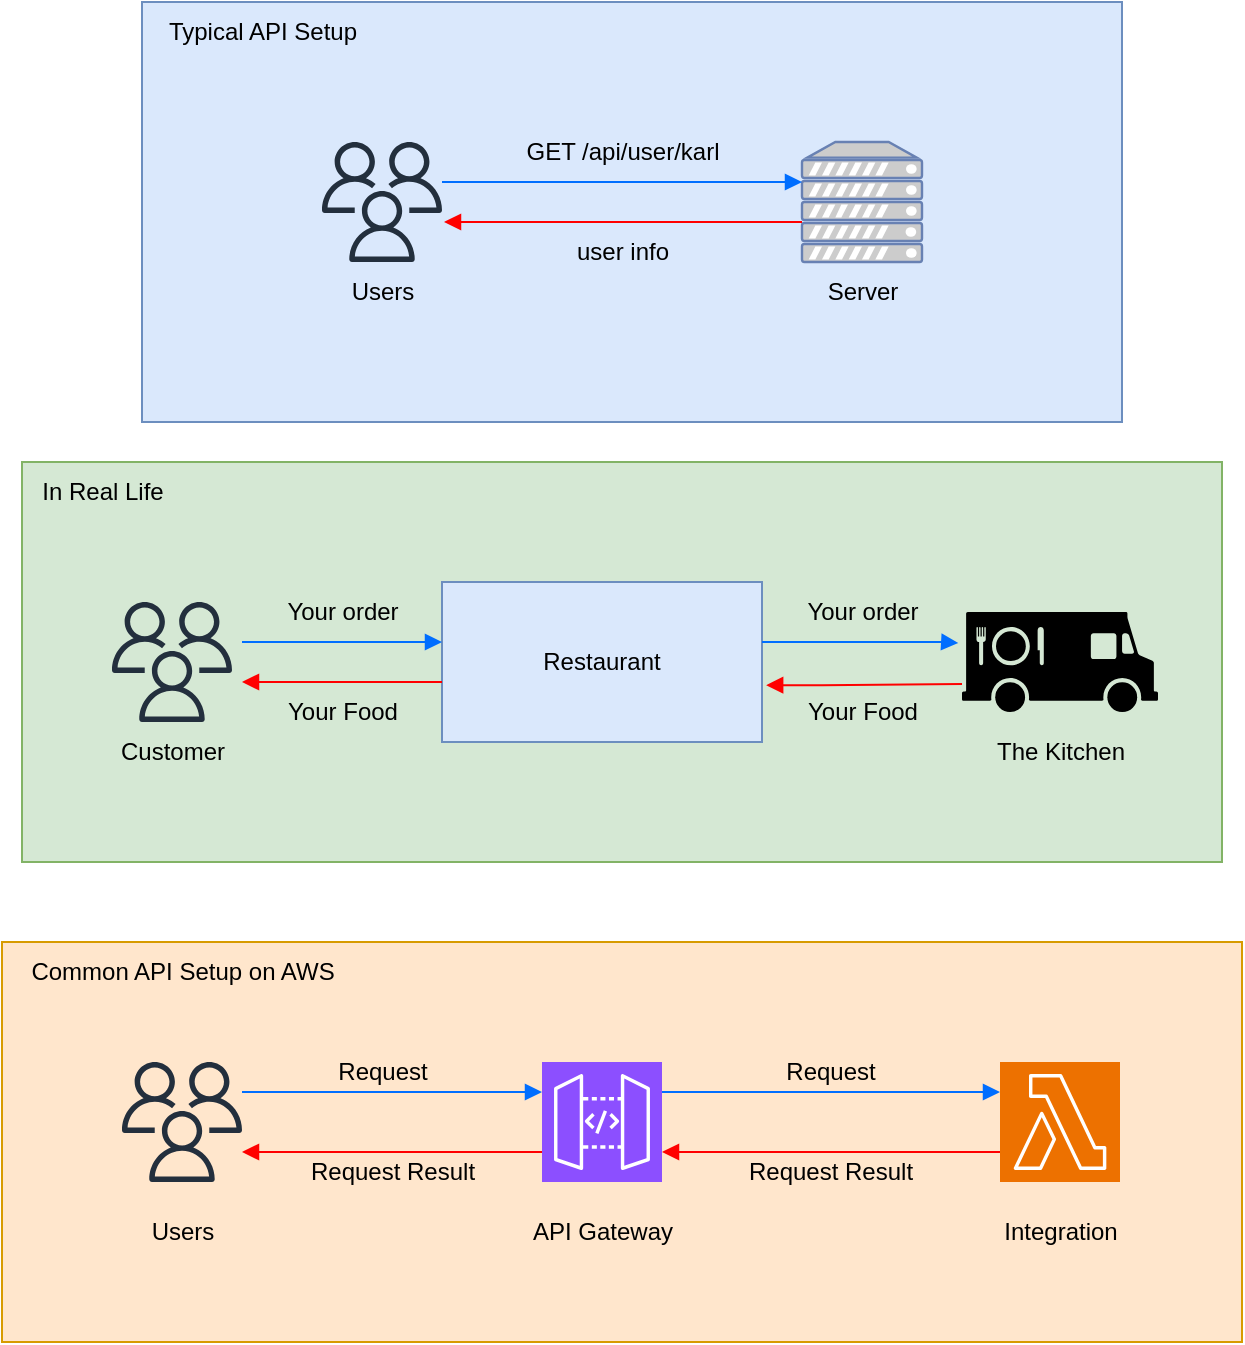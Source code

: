 <mxfile version="24.7.6">
  <diagram name="Page-1" id="B6rf_046fMDwO7NyP2-5">
    <mxGraphModel dx="1434" dy="772" grid="1" gridSize="10" guides="1" tooltips="1" connect="1" arrows="1" fold="1" page="1" pageScale="1" pageWidth="1169" pageHeight="827" math="0" shadow="0">
      <root>
        <mxCell id="0" />
        <mxCell id="1" parent="0" />
        <mxCell id="v3H9BZiMs6K0rQVqR06I-51" value="" style="rounded=0;whiteSpace=wrap;html=1;fillColor=#dae8fc;strokeColor=#6c8ebf;" vertex="1" parent="1">
          <mxGeometry x="250" y="130" width="490" height="210" as="geometry" />
        </mxCell>
        <mxCell id="v3H9BZiMs6K0rQVqR06I-37" value="" style="rounded=0;whiteSpace=wrap;html=1;fillColor=#ffe6cc;strokeColor=#d79b00;" vertex="1" parent="1">
          <mxGeometry x="180" y="600" width="620" height="200" as="geometry" />
        </mxCell>
        <mxCell id="v3H9BZiMs6K0rQVqR06I-16" value="" style="rounded=0;whiteSpace=wrap;html=1;fillColor=#d5e8d4;strokeColor=#82b366;" vertex="1" parent="1">
          <mxGeometry x="190" y="360" width="600" height="200" as="geometry" />
        </mxCell>
        <mxCell id="v3H9BZiMs6K0rQVqR06I-4" value="Restaurant" style="rounded=0;whiteSpace=wrap;html=1;fillColor=#dae8fc;strokeColor=#6c8ebf;" vertex="1" parent="1">
          <mxGeometry x="400" y="420" width="160" height="80" as="geometry" />
        </mxCell>
        <mxCell id="v3H9BZiMs6K0rQVqR06I-5" value="" style="shape=mxgraph.signs.food.food_truck;html=1;pointerEvents=1;fillColor=#000000;strokeColor=none;verticalLabelPosition=bottom;verticalAlign=top;align=center;" vertex="1" parent="1">
          <mxGeometry x="660" y="435" width="98" height="50" as="geometry" />
        </mxCell>
        <mxCell id="v3H9BZiMs6K0rQVqR06I-6" value="" style="edgeStyle=orthogonalEdgeStyle;html=1;endArrow=block;elbow=vertical;startArrow=none;endFill=1;strokeColor=#006eff;rounded=0;entryX=0;entryY=0.5;entryDx=0;entryDy=0;" edge="1" parent="1">
          <mxGeometry width="100" relative="1" as="geometry">
            <mxPoint x="300" y="450" as="sourcePoint" />
            <mxPoint x="400" y="450" as="targetPoint" />
          </mxGeometry>
        </mxCell>
        <mxCell id="v3H9BZiMs6K0rQVqR06I-7" value="Your order" style="text;html=1;align=center;verticalAlign=middle;resizable=0;points=[];autosize=1;strokeColor=none;fillColor=none;" vertex="1" parent="1">
          <mxGeometry x="310" y="420" width="80" height="30" as="geometry" />
        </mxCell>
        <mxCell id="v3H9BZiMs6K0rQVqR06I-8" value="" style="edgeStyle=orthogonalEdgeStyle;html=1;endArrow=block;elbow=vertical;startArrow=none;endFill=1;strokeColor=#006eff;rounded=0;exitX=1;exitY=0.25;exitDx=0;exitDy=0;entryX=-0.019;entryY=0.309;entryDx=0;entryDy=0;entryPerimeter=0;" edge="1" parent="1" target="v3H9BZiMs6K0rQVqR06I-5">
          <mxGeometry width="100" relative="1" as="geometry">
            <mxPoint x="560" y="450" as="sourcePoint" />
            <mxPoint x="650" y="420" as="targetPoint" />
            <Array as="points">
              <mxPoint x="650" y="450" />
            </Array>
          </mxGeometry>
        </mxCell>
        <mxCell id="v3H9BZiMs6K0rQVqR06I-9" value="" style="edgeStyle=orthogonalEdgeStyle;html=1;endArrow=none;elbow=vertical;startArrow=block;startFill=1;strokeColor=#ff0000;rounded=0;exitX=1.013;exitY=0.645;exitDx=0;exitDy=0;exitPerimeter=0;" edge="1" parent="1" source="v3H9BZiMs6K0rQVqR06I-4">
          <mxGeometry width="100" relative="1" as="geometry">
            <mxPoint x="590" y="490" as="sourcePoint" />
            <mxPoint x="660" y="471" as="targetPoint" />
            <Array as="points">
              <mxPoint x="590" y="472" />
            </Array>
          </mxGeometry>
        </mxCell>
        <mxCell id="v3H9BZiMs6K0rQVqR06I-10" value="Your order" style="text;html=1;align=center;verticalAlign=middle;resizable=0;points=[];autosize=1;strokeColor=none;fillColor=none;" vertex="1" parent="1">
          <mxGeometry x="570" y="420" width="80" height="30" as="geometry" />
        </mxCell>
        <mxCell id="v3H9BZiMs6K0rQVqR06I-11" value="Your Food" style="text;html=1;align=center;verticalAlign=middle;resizable=0;points=[];autosize=1;strokeColor=none;fillColor=none;" vertex="1" parent="1">
          <mxGeometry x="570" y="470" width="80" height="30" as="geometry" />
        </mxCell>
        <mxCell id="v3H9BZiMs6K0rQVqR06I-12" value="" style="edgeStyle=orthogonalEdgeStyle;html=1;endArrow=none;elbow=vertical;startArrow=block;startFill=1;strokeColor=#ff0000;rounded=0;" edge="1" parent="1">
          <mxGeometry width="100" relative="1" as="geometry">
            <mxPoint x="300" y="470.0" as="sourcePoint" />
            <mxPoint x="400" y="470" as="targetPoint" />
            <Array as="points">
              <mxPoint x="320" y="470" />
              <mxPoint x="320" y="470" />
            </Array>
          </mxGeometry>
        </mxCell>
        <mxCell id="v3H9BZiMs6K0rQVqR06I-13" value="Your Food" style="text;html=1;align=center;verticalAlign=middle;resizable=0;points=[];autosize=1;strokeColor=none;fillColor=none;" vertex="1" parent="1">
          <mxGeometry x="310" y="470" width="80" height="30" as="geometry" />
        </mxCell>
        <mxCell id="v3H9BZiMs6K0rQVqR06I-14" value="The Kitchen" style="text;html=1;align=center;verticalAlign=middle;resizable=0;points=[];autosize=1;strokeColor=none;fillColor=none;" vertex="1" parent="1">
          <mxGeometry x="664" y="490" width="90" height="30" as="geometry" />
        </mxCell>
        <mxCell id="v3H9BZiMs6K0rQVqR06I-15" value="In Real Life" style="text;html=1;align=center;verticalAlign=middle;resizable=0;points=[];autosize=1;strokeColor=none;fillColor=none;" vertex="1" parent="1">
          <mxGeometry x="190" y="360" width="80" height="30" as="geometry" />
        </mxCell>
        <mxCell id="v3H9BZiMs6K0rQVqR06I-22" value="" style="sketch=0;points=[[0,0,0],[0.25,0,0],[0.5,0,0],[0.75,0,0],[1,0,0],[0,1,0],[0.25,1,0],[0.5,1,0],[0.75,1,0],[1,1,0],[0,0.25,0],[0,0.5,0],[0,0.75,0],[1,0.25,0],[1,0.5,0],[1,0.75,0]];outlineConnect=0;fontColor=#232F3E;fillColor=#8C4FFF;strokeColor=#ffffff;dashed=0;verticalLabelPosition=bottom;verticalAlign=top;align=center;html=1;fontSize=12;fontStyle=0;aspect=fixed;shape=mxgraph.aws4.resourceIcon;resIcon=mxgraph.aws4.api_gateway;" vertex="1" parent="1">
          <mxGeometry x="450" y="660" width="60" height="60" as="geometry" />
        </mxCell>
        <mxCell id="v3H9BZiMs6K0rQVqR06I-23" value="" style="sketch=0;points=[[0,0,0],[0.25,0,0],[0.5,0,0],[0.75,0,0],[1,0,0],[0,1,0],[0.25,1,0],[0.5,1,0],[0.75,1,0],[1,1,0],[0,0.25,0],[0,0.5,0],[0,0.75,0],[1,0.25,0],[1,0.5,0],[1,0.75,0]];outlineConnect=0;fontColor=#232F3E;fillColor=#ED7100;strokeColor=#ffffff;dashed=0;verticalLabelPosition=bottom;verticalAlign=top;align=center;html=1;fontSize=12;fontStyle=0;aspect=fixed;shape=mxgraph.aws4.resourceIcon;resIcon=mxgraph.aws4.lambda;" vertex="1" parent="1">
          <mxGeometry x="679" y="660" width="60" height="60" as="geometry" />
        </mxCell>
        <mxCell id="v3H9BZiMs6K0rQVqR06I-24" value="API Gateway" style="text;html=1;align=center;verticalAlign=middle;resizable=0;points=[];autosize=1;strokeColor=none;fillColor=none;" vertex="1" parent="1">
          <mxGeometry x="435" y="730" width="90" height="30" as="geometry" />
        </mxCell>
        <mxCell id="v3H9BZiMs6K0rQVqR06I-25" value="Integration" style="text;html=1;align=center;verticalAlign=middle;resizable=0;points=[];autosize=1;strokeColor=none;fillColor=none;" vertex="1" parent="1">
          <mxGeometry x="669" y="730" width="80" height="30" as="geometry" />
        </mxCell>
        <mxCell id="v3H9BZiMs6K0rQVqR06I-26" value="Users" style="text;html=1;align=center;verticalAlign=middle;resizable=0;points=[];autosize=1;strokeColor=none;fillColor=none;" vertex="1" parent="1">
          <mxGeometry x="245" y="730" width="50" height="30" as="geometry" />
        </mxCell>
        <mxCell id="v3H9BZiMs6K0rQVqR06I-28" value="" style="sketch=0;outlineConnect=0;fontColor=#232F3E;gradientColor=none;fillColor=#232F3D;strokeColor=none;dashed=0;verticalLabelPosition=bottom;verticalAlign=top;align=center;html=1;fontSize=12;fontStyle=0;aspect=fixed;pointerEvents=1;shape=mxgraph.aws4.users;" vertex="1" parent="1">
          <mxGeometry x="240" y="660" width="60" height="60" as="geometry" />
        </mxCell>
        <mxCell id="v3H9BZiMs6K0rQVqR06I-29" value="" style="edgeStyle=orthogonalEdgeStyle;html=1;endArrow=block;elbow=vertical;startArrow=none;endFill=1;strokeColor=#006eff;rounded=0;entryX=0;entryY=0.25;entryDx=0;entryDy=0;entryPerimeter=0;" edge="1" parent="1" source="v3H9BZiMs6K0rQVqR06I-28" target="v3H9BZiMs6K0rQVqR06I-22">
          <mxGeometry width="100" relative="1" as="geometry">
            <mxPoint x="330" y="650" as="sourcePoint" />
            <mxPoint x="430" y="650" as="targetPoint" />
            <Array as="points">
              <mxPoint x="340" y="675" />
              <mxPoint x="340" y="675" />
            </Array>
          </mxGeometry>
        </mxCell>
        <mxCell id="v3H9BZiMs6K0rQVqR06I-30" value="" style="edgeStyle=orthogonalEdgeStyle;html=1;endArrow=block;elbow=vertical;startArrow=none;endFill=1;strokeColor=#006eff;rounded=0;entryX=0;entryY=0.25;entryDx=0;entryDy=0;entryPerimeter=0;exitX=1;exitY=0.25;exitDx=0;exitDy=0;exitPerimeter=0;" edge="1" parent="1" source="v3H9BZiMs6K0rQVqR06I-22" target="v3H9BZiMs6K0rQVqR06I-23">
          <mxGeometry width="100" relative="1" as="geometry">
            <mxPoint x="535" y="640.03" as="sourcePoint" />
            <mxPoint x="685" y="640.03" as="targetPoint" />
            <Array as="points">
              <mxPoint x="570" y="675" />
              <mxPoint x="570" y="675" />
            </Array>
          </mxGeometry>
        </mxCell>
        <mxCell id="v3H9BZiMs6K0rQVqR06I-31" value="" style="edgeStyle=orthogonalEdgeStyle;html=1;endArrow=block;elbow=vertical;startArrow=none;endFill=1;strokeColor=#ff0000;rounded=0;entryX=1;entryY=0.75;entryDx=0;entryDy=0;entryPerimeter=0;exitX=0;exitY=0.75;exitDx=0;exitDy=0;exitPerimeter=0;" edge="1" parent="1" source="v3H9BZiMs6K0rQVqR06I-23" target="v3H9BZiMs6K0rQVqR06I-22">
          <mxGeometry width="100" relative="1" as="geometry">
            <mxPoint x="530" y="820.03" as="sourcePoint" />
            <mxPoint x="699" y="820.03" as="targetPoint" />
            <Array as="points">
              <mxPoint x="600" y="705" />
              <mxPoint x="600" y="705" />
            </Array>
          </mxGeometry>
        </mxCell>
        <mxCell id="v3H9BZiMs6K0rQVqR06I-32" value="" style="edgeStyle=orthogonalEdgeStyle;html=1;endArrow=block;elbow=vertical;startArrow=none;endFill=1;strokeColor=#ff0000;rounded=0;exitX=0;exitY=0.75;exitDx=0;exitDy=0;exitPerimeter=0;" edge="1" parent="1" source="v3H9BZiMs6K0rQVqR06I-22" target="v3H9BZiMs6K0rQVqR06I-28">
          <mxGeometry width="100" relative="1" as="geometry">
            <mxPoint x="510" y="810" as="sourcePoint" />
            <mxPoint x="341" y="810" as="targetPoint" />
            <Array as="points">
              <mxPoint x="370" y="705" />
              <mxPoint x="370" y="705" />
            </Array>
          </mxGeometry>
        </mxCell>
        <mxCell id="v3H9BZiMs6K0rQVqR06I-33" value="Request" style="text;html=1;align=center;verticalAlign=middle;resizable=0;points=[];autosize=1;strokeColor=none;fillColor=none;" vertex="1" parent="1">
          <mxGeometry x="335" y="650" width="70" height="30" as="geometry" />
        </mxCell>
        <mxCell id="v3H9BZiMs6K0rQVqR06I-34" value="Request" style="text;html=1;align=center;verticalAlign=middle;resizable=0;points=[];autosize=1;strokeColor=none;fillColor=none;" vertex="1" parent="1">
          <mxGeometry x="559" y="650" width="70" height="30" as="geometry" />
        </mxCell>
        <mxCell id="v3H9BZiMs6K0rQVqR06I-35" value="Request Result" style="text;html=1;align=center;verticalAlign=middle;resizable=0;points=[];autosize=1;strokeColor=none;fillColor=none;" vertex="1" parent="1">
          <mxGeometry x="539" y="700" width="110" height="30" as="geometry" />
        </mxCell>
        <mxCell id="v3H9BZiMs6K0rQVqR06I-36" value="Request Result" style="text;html=1;align=center;verticalAlign=middle;resizable=0;points=[];autosize=1;strokeColor=none;fillColor=none;" vertex="1" parent="1">
          <mxGeometry x="320" y="700" width="110" height="30" as="geometry" />
        </mxCell>
        <mxCell id="v3H9BZiMs6K0rQVqR06I-38" value="Common API Setup on AWS" style="text;html=1;align=center;verticalAlign=middle;resizable=0;points=[];autosize=1;strokeColor=none;fillColor=none;" vertex="1" parent="1">
          <mxGeometry x="180" y="600" width="180" height="30" as="geometry" />
        </mxCell>
        <mxCell id="v3H9BZiMs6K0rQVqR06I-40" value="" style="fontColor=#0066CC;verticalAlign=top;verticalLabelPosition=bottom;labelPosition=center;align=center;html=1;outlineConnect=0;fillColor=#CCCCCC;strokeColor=#6881B3;gradientColor=none;gradientDirection=north;strokeWidth=2;shape=mxgraph.networks.server;" vertex="1" parent="1">
          <mxGeometry x="580" y="200" width="60" height="60" as="geometry" />
        </mxCell>
        <mxCell id="v3H9BZiMs6K0rQVqR06I-41" value="" style="sketch=0;outlineConnect=0;fontColor=#232F3E;gradientColor=none;fillColor=#232F3D;strokeColor=none;dashed=0;verticalLabelPosition=bottom;verticalAlign=top;align=center;html=1;fontSize=12;fontStyle=0;aspect=fixed;pointerEvents=1;shape=mxgraph.aws4.users;" vertex="1" parent="1">
          <mxGeometry x="340" y="200" width="60" height="60" as="geometry" />
        </mxCell>
        <mxCell id="v3H9BZiMs6K0rQVqR06I-43" value="Users" style="text;html=1;align=center;verticalAlign=middle;resizable=0;points=[];autosize=1;strokeColor=none;fillColor=none;" vertex="1" parent="1">
          <mxGeometry x="345" y="260" width="50" height="30" as="geometry" />
        </mxCell>
        <mxCell id="v3H9BZiMs6K0rQVqR06I-44" value="" style="sketch=0;outlineConnect=0;fontColor=#232F3E;gradientColor=none;fillColor=#232F3D;strokeColor=none;dashed=0;verticalLabelPosition=bottom;verticalAlign=top;align=center;html=1;fontSize=12;fontStyle=0;aspect=fixed;pointerEvents=1;shape=mxgraph.aws4.users;" vertex="1" parent="1">
          <mxGeometry x="235" y="430" width="60" height="60" as="geometry" />
        </mxCell>
        <mxCell id="v3H9BZiMs6K0rQVqR06I-45" value="Customer" style="text;html=1;align=center;verticalAlign=middle;resizable=0;points=[];autosize=1;strokeColor=none;fillColor=none;" vertex="1" parent="1">
          <mxGeometry x="225" y="490" width="80" height="30" as="geometry" />
        </mxCell>
        <mxCell id="v3H9BZiMs6K0rQVqR06I-46" value="Server" style="text;html=1;align=center;verticalAlign=middle;resizable=0;points=[];autosize=1;strokeColor=none;fillColor=none;" vertex="1" parent="1">
          <mxGeometry x="580" y="260" width="60" height="30" as="geometry" />
        </mxCell>
        <mxCell id="v3H9BZiMs6K0rQVqR06I-47" value="" style="edgeStyle=orthogonalEdgeStyle;html=1;endArrow=block;elbow=vertical;startArrow=none;endFill=1;strokeColor=#006eff;rounded=0;" edge="1" parent="1" target="v3H9BZiMs6K0rQVqR06I-40">
          <mxGeometry width="100" relative="1" as="geometry">
            <mxPoint x="400" y="220" as="sourcePoint" />
            <mxPoint x="555" y="225" as="targetPoint" />
            <Array as="points">
              <mxPoint x="540" y="220" />
              <mxPoint x="540" y="220" />
            </Array>
          </mxGeometry>
        </mxCell>
        <mxCell id="v3H9BZiMs6K0rQVqR06I-48" value="GET /api/user/karl" style="text;html=1;align=center;verticalAlign=middle;resizable=0;points=[];autosize=1;strokeColor=none;fillColor=none;" vertex="1" parent="1">
          <mxGeometry x="430" y="190" width="120" height="30" as="geometry" />
        </mxCell>
        <mxCell id="v3H9BZiMs6K0rQVqR06I-49" value="" style="edgeStyle=orthogonalEdgeStyle;html=1;endArrow=block;elbow=vertical;startArrow=none;endFill=1;strokeColor=#ff0000;rounded=0;entryX=1;entryY=0.75;entryDx=0;entryDy=0;entryPerimeter=0;" edge="1" parent="1" source="v3H9BZiMs6K0rQVqR06I-40">
          <mxGeometry width="100" relative="1" as="geometry">
            <mxPoint x="570" y="240" as="sourcePoint" />
            <mxPoint x="401" y="240" as="targetPoint" />
            <Array as="points">
              <mxPoint x="530" y="240" />
              <mxPoint x="530" y="240" />
            </Array>
          </mxGeometry>
        </mxCell>
        <mxCell id="v3H9BZiMs6K0rQVqR06I-50" value="user info" style="text;html=1;align=center;verticalAlign=middle;resizable=0;points=[];autosize=1;strokeColor=none;fillColor=none;" vertex="1" parent="1">
          <mxGeometry x="455" y="240" width="70" height="30" as="geometry" />
        </mxCell>
        <mxCell id="v3H9BZiMs6K0rQVqR06I-52" value="Typical API Setup" style="text;html=1;align=center;verticalAlign=middle;resizable=0;points=[];autosize=1;strokeColor=none;fillColor=none;" vertex="1" parent="1">
          <mxGeometry x="250" y="130" width="120" height="30" as="geometry" />
        </mxCell>
      </root>
    </mxGraphModel>
  </diagram>
</mxfile>
